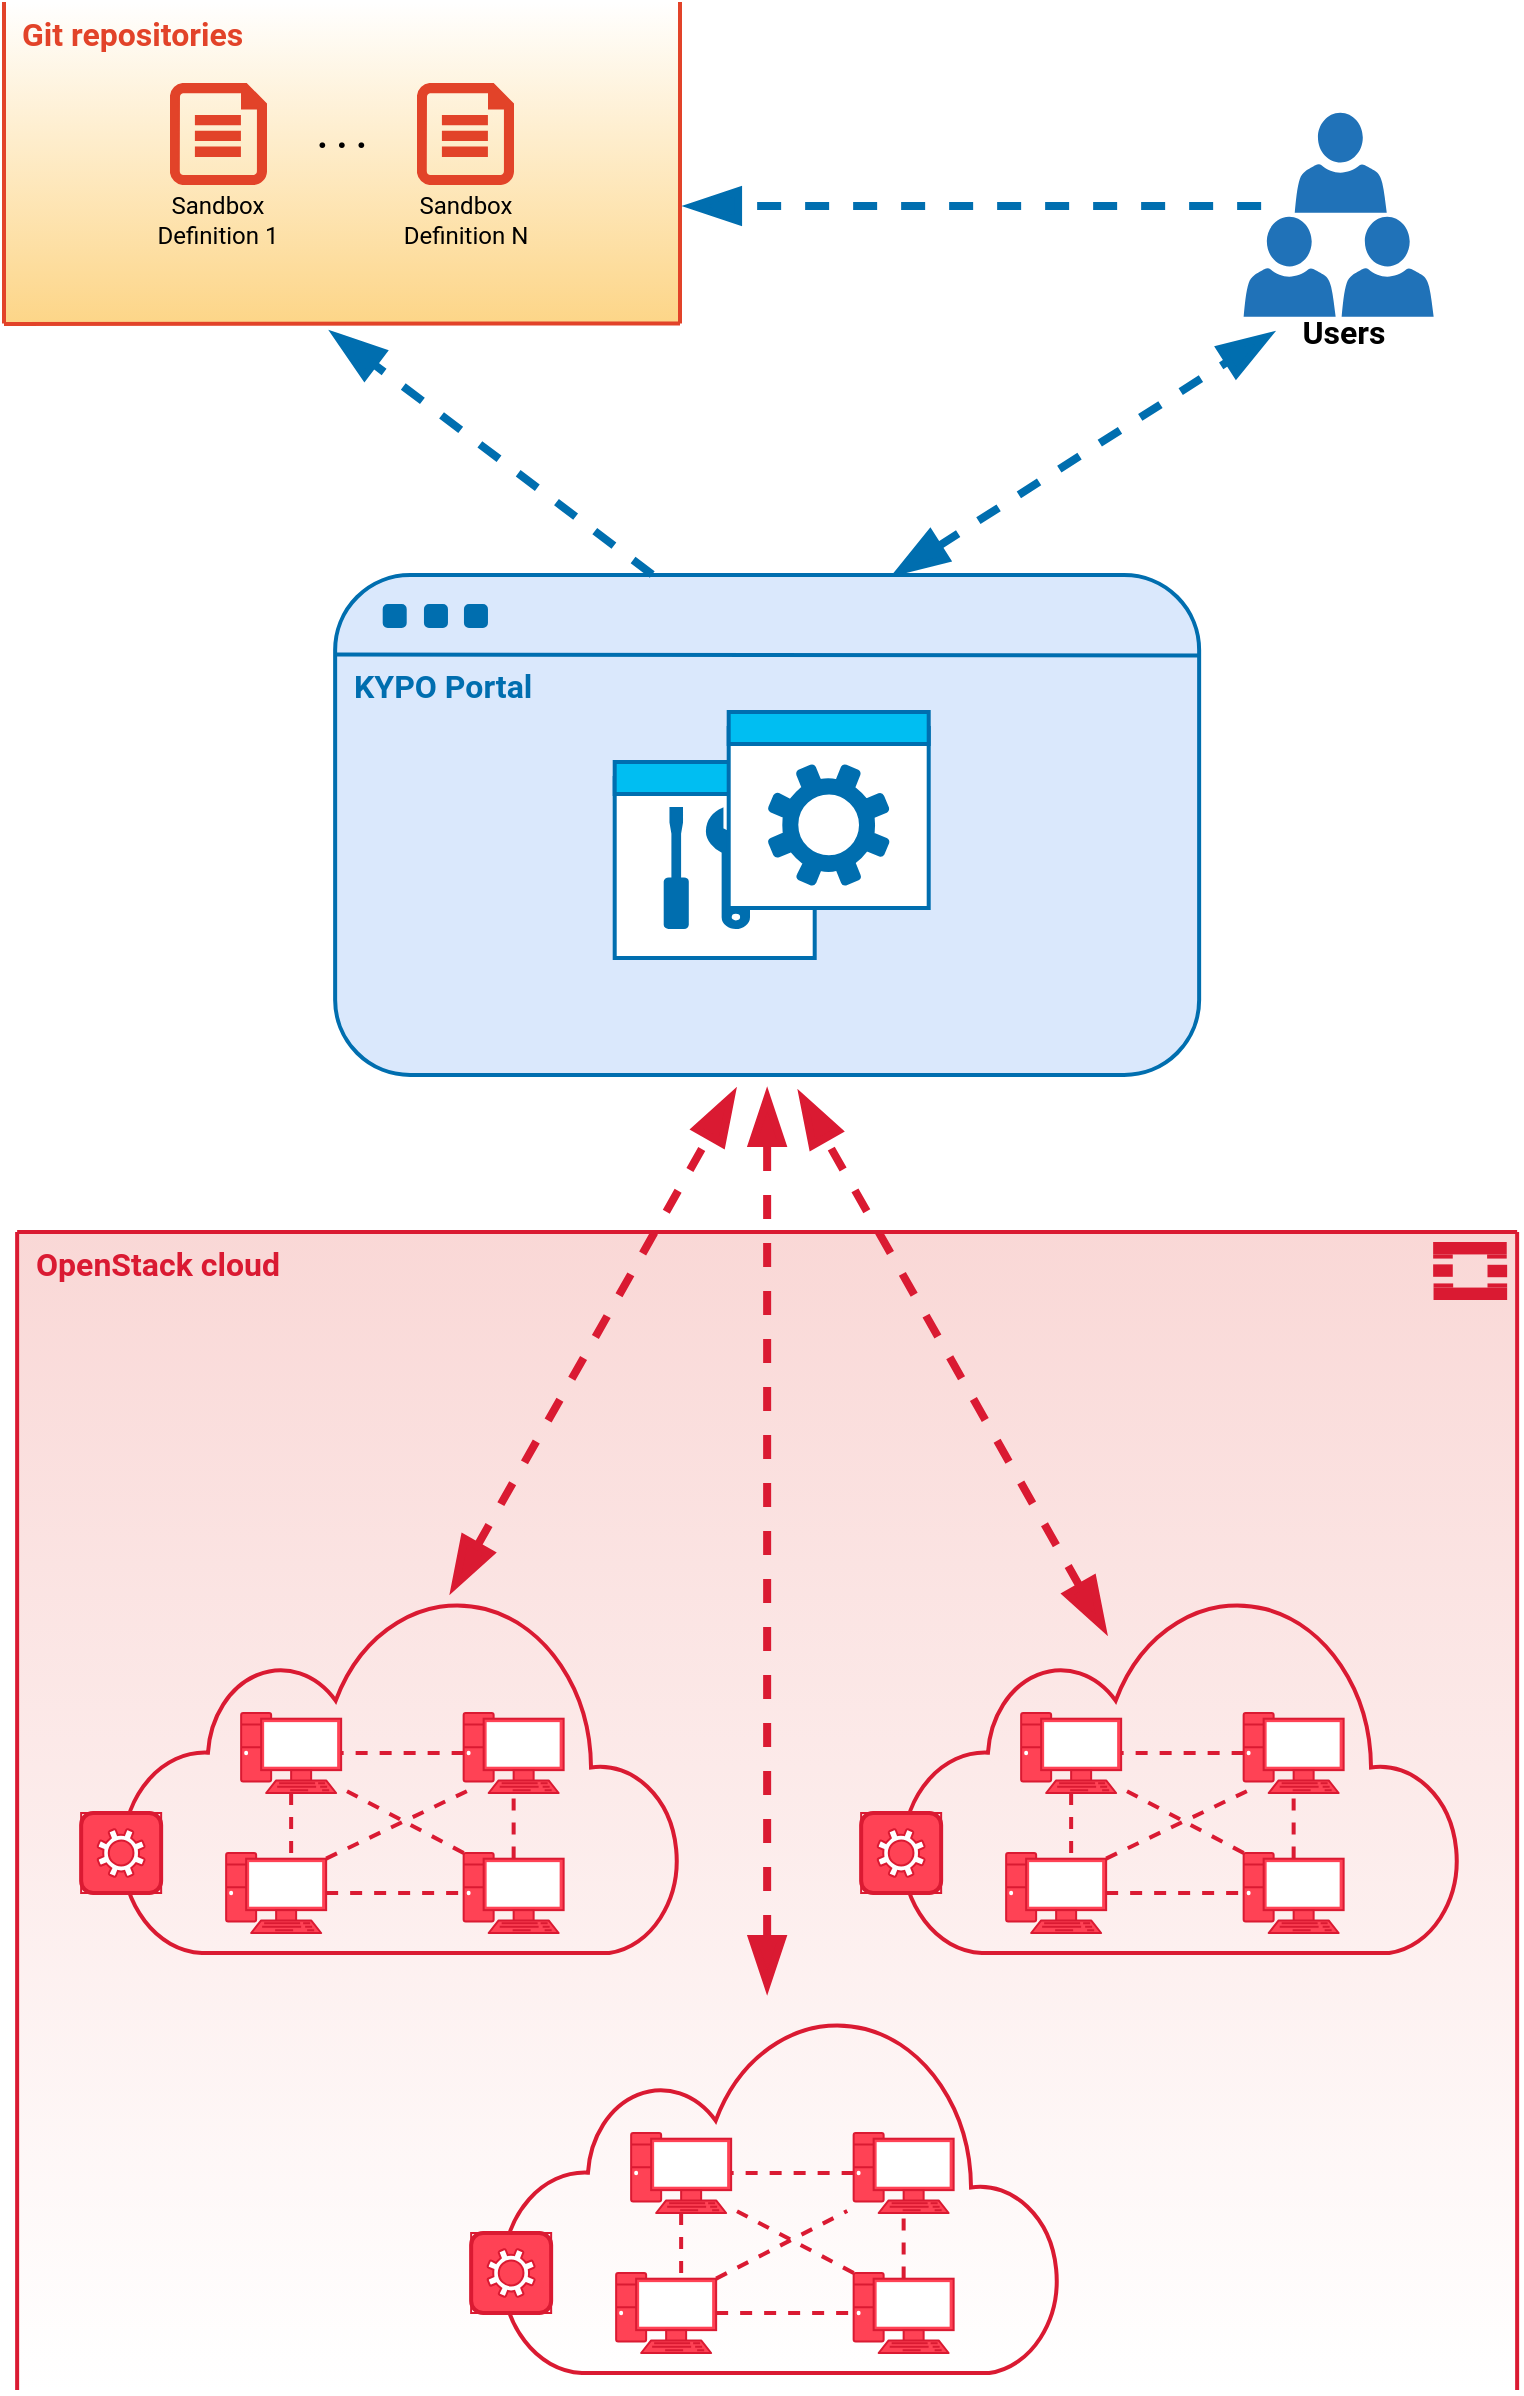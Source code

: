 <mxfile version="13.8.9-1" type="google"><diagram id="k7UWV9Wz75GrpaN5rDXu" name="Page-1"><mxGraphModel dx="2238" dy="1145" grid="1" gridSize="10" guides="1" tooltips="1" connect="1" arrows="1" fold="1" page="1" pageScale="1" pageWidth="760" pageHeight="1210" math="0" shadow="0"><root><mxCell id="0"/><mxCell id="1" parent="0"/><mxCell id="0Gu6IGr0hCR64KF01Lku-59" value="" style="group;fontFamily=Roboto;fontSource=https%3A%2F%2Ffonts.googleapis.com%2Fcss%3Ffamily%3DRoboto;verticalAlign=top;fontSize=14;" parent="1" vertex="1" connectable="0"><mxGeometry x="7.57" y="623" width="750" height="579" as="geometry"/></mxCell><mxCell id="0Gu6IGr0hCR64KF01Lku-2" value="&lt;font style=&quot;font-size: 16px&quot;&gt;OpenStack cloud&lt;/font&gt;" style="rounded=0;whiteSpace=wrap;html=1;strokeColor=none;opacity=80;gradientColor=#ffffff;align=left;verticalAlign=top;fontSize=14;fontFamily=Roboto;fontSource=https%3A%2F%2Ffonts.googleapis.com%2Fcss%3Ffamily%3DRoboto;fillColor=#F8CECC;spacingLeft=7;fontColor=#DA1A32;fontStyle=1" parent="0Gu6IGr0hCR64KF01Lku-59" vertex="1"><mxGeometry width="750" height="579" as="geometry"/></mxCell><mxCell id="0Gu6IGr0hCR64KF01Lku-1" value="" style="endArrow=none;html=1;entryX=0;entryY=0;entryDx=0;entryDy=0;strokeWidth=2;exitX=1;exitY=0;exitDx=0;exitDy=0;fontFamily=Roboto;fontSource=https%3A%2F%2Ffonts.googleapis.com%2Fcss%3Ffamily%3DRoboto;strokeColor=#DA1A32;" parent="0Gu6IGr0hCR64KF01Lku-59" source="0Gu6IGr0hCR64KF01Lku-2" edge="1"><mxGeometry width="50" height="50" relative="1" as="geometry"><mxPoint x="742.38" y="-75.877" as="sourcePoint"/><mxPoint as="targetPoint"/></mxGeometry></mxCell><mxCell id="atn1ZyEztMProbPKWzdE-8" value="" style="endArrow=none;html=1;entryX=0;entryY=0;entryDx=0;entryDy=0;strokeWidth=2;exitX=0;exitY=1;exitDx=0;exitDy=0;fontFamily=Roboto;fontSource=https%3A%2F%2Ffonts.googleapis.com%2Fcss%3Ffamily%3DRoboto;strokeColor=#DA1A32;" edge="1" parent="0Gu6IGr0hCR64KF01Lku-59" source="0Gu6IGr0hCR64KF01Lku-2" target="0Gu6IGr0hCR64KF01Lku-2"><mxGeometry width="50" height="50" relative="1" as="geometry"><mxPoint x="760" y="10" as="sourcePoint"/><mxPoint x="10" y="10" as="targetPoint"/></mxGeometry></mxCell><mxCell id="atn1ZyEztMProbPKWzdE-9" value="" style="endArrow=none;html=1;strokeWidth=2;fontFamily=Roboto;fontSource=https%3A%2F%2Ffonts.googleapis.com%2Fcss%3Ffamily%3DRoboto;strokeColor=#DA1A32;entryX=1;entryY=0;entryDx=0;entryDy=0;exitX=1;exitY=1;exitDx=0;exitDy=0;" edge="1" parent="0Gu6IGr0hCR64KF01Lku-59" source="0Gu6IGr0hCR64KF01Lku-2" target="0Gu6IGr0hCR64KF01Lku-2"><mxGeometry width="50" height="50" relative="1" as="geometry"><mxPoint x="737" y="652.8" as="sourcePoint"/><mxPoint x="754.619" y="-10" as="targetPoint"/></mxGeometry></mxCell><mxCell id="atn1ZyEztMProbPKWzdE-11" value="" style="group" vertex="1" connectable="0" parent="0Gu6IGr0hCR64KF01Lku-59"><mxGeometry x="708" y="5" width="37" height="29" as="geometry"/></mxCell><mxCell id="atn1ZyEztMProbPKWzdE-12" value="" style="rounded=0;whiteSpace=wrap;html=1;strokeWidth=3;gradientColor=none;fontFamily=Roboto;fontSource=https%3A%2F%2Ffonts.googleapis.com%2Fcss%3Ffamily%3DRoboto;fontColor=#DA1A32;fillColor=#DA1A32;strokeColor=none;" vertex="1" parent="atn1ZyEztMProbPKWzdE-11"><mxGeometry y="11.186" width="9.813" height="6.214" as="geometry"/></mxCell><mxCell id="atn1ZyEztMProbPKWzdE-13" value="" style="rounded=0;whiteSpace=wrap;html=1;strokeWidth=3;gradientColor=none;fontFamily=Roboto;fontSource=https%3A%2F%2Ffonts.googleapis.com%2Fcss%3Ffamily%3DRoboto;fontColor=#DA1A32;fillColor=#DA1A32;strokeColor=none;" vertex="1" parent="atn1ZyEztMProbPKWzdE-11"><mxGeometry x="27.187" y="11.393" width="9.813" height="6.214" as="geometry"/></mxCell><mxCell id="atn1ZyEztMProbPKWzdE-14" value="" style="rounded=0;whiteSpace=wrap;html=1;strokeWidth=3;gradientColor=none;fontFamily=Roboto;fontSource=https%3A%2F%2Ffonts.googleapis.com%2Fcss%3Ffamily%3DRoboto;fontColor=#DA1A32;fillColor=#DA1A32;strokeColor=none;" vertex="1" parent="atn1ZyEztMProbPKWzdE-11"><mxGeometry width="36.799" height="6.214" as="geometry"/></mxCell><mxCell id="atn1ZyEztMProbPKWzdE-15" value="" style="rounded=0;whiteSpace=wrap;html=1;strokeWidth=3;gradientColor=none;fontFamily=Roboto;fontSource=https%3A%2F%2Ffonts.googleapis.com%2Fcss%3Ffamily%3DRoboto;fontColor=#DA1A32;fillColor=#DA1A32;strokeColor=none;" vertex="1" parent="atn1ZyEztMProbPKWzdE-11"><mxGeometry y="6.214" width="9.813" height="2.071" as="geometry"/></mxCell><mxCell id="atn1ZyEztMProbPKWzdE-16" value="" style="rounded=0;whiteSpace=wrap;html=1;strokeWidth=3;gradientColor=none;fontFamily=Roboto;fontSource=https%3A%2F%2Ffonts.googleapis.com%2Fcss%3Ffamily%3DRoboto;fontColor=#DA1A32;fillColor=#DA1A32;strokeColor=none;" vertex="1" parent="atn1ZyEztMProbPKWzdE-11"><mxGeometry x="26.986" y="6.214" width="9.813" height="2.071" as="geometry"/></mxCell><mxCell id="atn1ZyEztMProbPKWzdE-17" value="" style="rounded=0;whiteSpace=wrap;html=1;strokeWidth=3;gradientColor=none;fontFamily=Roboto;fontSource=https%3A%2F%2Ffonts.googleapis.com%2Fcss%3Ffamily%3DRoboto;fontColor=#DA1A32;fillColor=#DA1A32;strokeColor=none;" vertex="1" parent="atn1ZyEztMProbPKWzdE-11"><mxGeometry x="0.201" y="22.786" width="36.799" height="6.214" as="geometry"/></mxCell><mxCell id="atn1ZyEztMProbPKWzdE-18" value="" style="rounded=0;whiteSpace=wrap;html=1;strokeWidth=3;gradientColor=none;fontFamily=Roboto;fontSource=https%3A%2F%2Ffonts.googleapis.com%2Fcss%3Ffamily%3DRoboto;fontColor=#DA1A32;fillColor=#DA1A32;strokeColor=none;" vertex="1" parent="atn1ZyEztMProbPKWzdE-11"><mxGeometry x="0.201" y="20.714" width="9.813" height="2.071" as="geometry"/></mxCell><mxCell id="atn1ZyEztMProbPKWzdE-19" value="" style="rounded=0;whiteSpace=wrap;html=1;strokeWidth=3;gradientColor=none;fontFamily=Roboto;fontSource=https%3A%2F%2Ffonts.googleapis.com%2Fcss%3Ffamily%3DRoboto;fontColor=#DA1A32;fillColor=#DA1A32;strokeColor=none;" vertex="1" parent="atn1ZyEztMProbPKWzdE-11"><mxGeometry x="27.187" y="20.714" width="9.813" height="2.071" as="geometry"/></mxCell><mxCell id="0Gu6IGr0hCR64KF01Lku-3" value="" style="html=1;verticalLabelPosition=bottom;align=center;labelBackgroundColor=#ffffff;verticalAlign=top;strokeWidth=2;shadow=0;dashed=0;shape=mxgraph.ios7.icons.cloud;fontColor=#ffffff;fillColor=none;strokeColor=#DA1A32;" parent="1" vertex="1"><mxGeometry x="59.57" y="803.5" width="280" height="180" as="geometry"/></mxCell><mxCell id="0Gu6IGr0hCR64KF01Lku-4" style="rounded=0;orthogonalLoop=1;jettySize=auto;html=1;exitX=0;exitY=0.5;exitDx=0;exitDy=0;exitPerimeter=0;entryX=1;entryY=0.5;entryDx=0;entryDy=0;entryPerimeter=0;dashed=1;endArrow=none;endFill=0;strokeWidth=2;fontColor=#000000;fillColor=#1ba1e2;strokeColor=#DA1A32;" parent="1" source="0Gu6IGr0hCR64KF01Lku-5" target="0Gu6IGr0hCR64KF01Lku-10" edge="1"><mxGeometry relative="1" as="geometry"/></mxCell><mxCell id="0Gu6IGr0hCR64KF01Lku-5" value="" style="fontColor=#ffffff;verticalAlign=top;verticalLabelPosition=bottom;labelPosition=center;align=center;html=1;outlineConnect=0;gradientDirection=north;strokeWidth=2;shape=mxgraph.networks.pc;strokeColor=#DA1A32;fillColor=#FF4255;" parent="1" vertex="1"><mxGeometry x="230.82" y="863.5" width="50" height="40" as="geometry"/></mxCell><mxCell id="0Gu6IGr0hCR64KF01Lku-6" style="rounded=0;orthogonalLoop=1;jettySize=auto;html=1;exitX=1;exitY=0.5;exitDx=0;exitDy=0;exitPerimeter=0;entryX=0;entryY=0.5;entryDx=0;entryDy=0;entryPerimeter=0;dashed=1;endArrow=none;endFill=0;strokeWidth=2;fontColor=#000000;fillColor=#1ba1e2;strokeColor=#DA1A32;" parent="1" source="0Gu6IGr0hCR64KF01Lku-8" target="0Gu6IGr0hCR64KF01Lku-13" edge="1"><mxGeometry relative="1" as="geometry"/></mxCell><mxCell id="0Gu6IGr0hCR64KF01Lku-7" style="edgeStyle=none;rounded=0;orthogonalLoop=1;jettySize=auto;html=1;exitX=1;exitY=0.07;exitDx=0;exitDy=0;exitPerimeter=0;dashed=1;endArrow=none;endFill=0;strokeWidth=2;fontColor=#000000;fillColor=#1ba1e2;entryX=0.618;entryY=0.55;entryDx=0;entryDy=0;entryPerimeter=0;strokeColor=#DA1A32;" parent="1" source="0Gu6IGr0hCR64KF01Lku-8" target="0Gu6IGr0hCR64KF01Lku-3" edge="1"><mxGeometry relative="1" as="geometry"><mxPoint x="236.57" y="901.5" as="targetPoint"/></mxGeometry></mxCell><mxCell id="0Gu6IGr0hCR64KF01Lku-8" value="" style="fontColor=#ffffff;verticalAlign=top;verticalLabelPosition=bottom;labelPosition=center;align=center;html=1;outlineConnect=0;gradientDirection=north;strokeWidth=2;shape=mxgraph.networks.pc;strokeColor=#DA1A32;fillColor=#FF4255;" parent="1" vertex="1"><mxGeometry x="112.07" y="933.5" width="50" height="40" as="geometry"/></mxCell><mxCell id="0Gu6IGr0hCR64KF01Lku-9" style="rounded=0;orthogonalLoop=1;jettySize=auto;html=1;exitX=0.5;exitY=1;exitDx=0;exitDy=0;exitPerimeter=0;entryX=0.65;entryY=0.076;entryDx=0;entryDy=0;entryPerimeter=0;dashed=1;endArrow=none;endFill=0;strokeWidth=2;fontColor=#000000;fillColor=#1ba1e2;strokeColor=#DA1A32;" parent="1" source="0Gu6IGr0hCR64KF01Lku-10" target="0Gu6IGr0hCR64KF01Lku-8" edge="1"><mxGeometry relative="1" as="geometry"/></mxCell><mxCell id="0Gu6IGr0hCR64KF01Lku-10" value="" style="fontColor=#ffffff;verticalAlign=top;verticalLabelPosition=bottom;labelPosition=center;align=center;html=1;outlineConnect=0;gradientDirection=north;strokeWidth=2;shape=mxgraph.networks.pc;strokeColor=#DA1A32;fillColor=#FF4255;" parent="1" vertex="1"><mxGeometry x="119.57" y="863.5" width="50" height="40" as="geometry"/></mxCell><mxCell id="0Gu6IGr0hCR64KF01Lku-11" style="rounded=0;orthogonalLoop=1;jettySize=auto;html=1;exitX=0.5;exitY=0.07;exitDx=0;exitDy=0;exitPerimeter=0;strokeWidth=2;fontColor=#000000;dashed=1;endArrow=none;endFill=0;fillColor=#1ba1e2;strokeColor=#DA1A32;" parent="1" source="0Gu6IGr0hCR64KF01Lku-13" target="0Gu6IGr0hCR64KF01Lku-5" edge="1"><mxGeometry relative="1" as="geometry"/></mxCell><mxCell id="0Gu6IGr0hCR64KF01Lku-12" style="edgeStyle=none;rounded=0;orthogonalLoop=1;jettySize=auto;html=1;exitX=0;exitY=0;exitDx=0;exitDy=0;exitPerimeter=0;dashed=1;endArrow=none;endFill=0;strokeWidth=2;fontColor=#000000;fillColor=#1ba1e2;endSize=13;entryX=0.98;entryY=0.925;entryDx=0;entryDy=0;entryPerimeter=0;strokeColor=#DA1A32;" parent="1" source="0Gu6IGr0hCR64KF01Lku-13" target="0Gu6IGr0hCR64KF01Lku-10" edge="1"><mxGeometry relative="1" as="geometry"><mxPoint x="169.57" y="899.5" as="targetPoint"/></mxGeometry></mxCell><mxCell id="0Gu6IGr0hCR64KF01Lku-13" value="" style="fontColor=#ffffff;verticalAlign=top;verticalLabelPosition=bottom;labelPosition=center;align=center;html=1;outlineConnect=0;gradientDirection=north;strokeWidth=2;shape=mxgraph.networks.pc;strokeColor=#DA1A32;fillColor=#FF4255;" parent="1" vertex="1"><mxGeometry x="230.82" y="933.5" width="50" height="40" as="geometry"/></mxCell><mxCell id="0Gu6IGr0hCR64KF01Lku-14" value="" style="group;strokeColor=#DA1A32;" parent="1" vertex="1" connectable="0"><mxGeometry x="39.57" y="913.5" width="40" height="40" as="geometry"/></mxCell><mxCell id="0Gu6IGr0hCR64KF01Lku-15" value="" style="rounded=1;whiteSpace=wrap;html=1;strokeWidth=2;fontFamily=Roboto;fontColor=#ffffff;strokeColor=#DA1A32;fillColor=#FF4255;" parent="0Gu6IGr0hCR64KF01Lku-14" vertex="1"><mxGeometry width="40" height="40" as="geometry"/></mxCell><mxCell id="0Gu6IGr0hCR64KF01Lku-16" value="" style="pointerEvents=1;shadow=0;dashed=0;html=1;labelPosition=center;verticalLabelPosition=bottom;verticalAlign=top;outlineConnect=0;align=center;shape=mxgraph.office.concepts.settings;fontFamily=Roboto;strokeColor=#DA1A32;" parent="0Gu6IGr0hCR64KF01Lku-14" vertex="1"><mxGeometry x="8.185" y="8" width="23.631" height="24" as="geometry"/></mxCell><mxCell id="0Gu6IGr0hCR64KF01Lku-17" value="" style="html=1;verticalLabelPosition=bottom;align=center;labelBackgroundColor=#ffffff;verticalAlign=top;strokeWidth=2;shadow=0;dashed=0;shape=mxgraph.ios7.icons.cloud;fontColor=#ffffff;fillColor=none;strokeColor=#DA1A32;" parent="1" vertex="1"><mxGeometry x="249.57" y="1013.5" width="280" height="180" as="geometry"/></mxCell><mxCell id="0Gu6IGr0hCR64KF01Lku-18" style="rounded=0;orthogonalLoop=1;jettySize=auto;html=1;exitX=0;exitY=0.5;exitDx=0;exitDy=0;exitPerimeter=0;entryX=1;entryY=0.5;entryDx=0;entryDy=0;entryPerimeter=0;dashed=1;endArrow=none;endFill=0;strokeWidth=2;fontColor=#000000;fillColor=#1ba1e2;strokeColor=#DA1A32;" parent="1" source="0Gu6IGr0hCR64KF01Lku-19" target="0Gu6IGr0hCR64KF01Lku-24" edge="1"><mxGeometry relative="1" as="geometry"/></mxCell><mxCell id="0Gu6IGr0hCR64KF01Lku-19" value="" style="fontColor=#ffffff;verticalAlign=top;verticalLabelPosition=bottom;labelPosition=center;align=center;html=1;outlineConnect=0;gradientDirection=north;strokeWidth=2;shape=mxgraph.networks.pc;strokeColor=#DA1A32;fillColor=#FF4255;" parent="1" vertex="1"><mxGeometry x="425.82" y="1073.5" width="50" height="40" as="geometry"/></mxCell><mxCell id="0Gu6IGr0hCR64KF01Lku-20" style="rounded=0;orthogonalLoop=1;jettySize=auto;html=1;exitX=1;exitY=0.5;exitDx=0;exitDy=0;exitPerimeter=0;entryX=0;entryY=0.5;entryDx=0;entryDy=0;entryPerimeter=0;dashed=1;endArrow=none;endFill=0;strokeWidth=2;fontColor=#000000;fillColor=#1ba1e2;strokeColor=#DA1A32;" parent="1" source="0Gu6IGr0hCR64KF01Lku-22" target="0Gu6IGr0hCR64KF01Lku-27" edge="1"><mxGeometry relative="1" as="geometry"/></mxCell><mxCell id="0Gu6IGr0hCR64KF01Lku-21" style="edgeStyle=none;rounded=0;orthogonalLoop=1;jettySize=auto;html=1;exitX=1;exitY=0.07;exitDx=0;exitDy=0;exitPerimeter=0;dashed=1;endArrow=none;endFill=0;strokeWidth=2;fontColor=#000000;fillColor=#1ba1e2;entryX=0.618;entryY=0.55;entryDx=0;entryDy=0;entryPerimeter=0;strokeColor=#DA1A32;" parent="1" source="0Gu6IGr0hCR64KF01Lku-22" target="0Gu6IGr0hCR64KF01Lku-17" edge="1"><mxGeometry relative="1" as="geometry"><mxPoint x="431.57" y="1111.5" as="targetPoint"/></mxGeometry></mxCell><mxCell id="0Gu6IGr0hCR64KF01Lku-22" value="" style="fontColor=#ffffff;verticalAlign=top;verticalLabelPosition=bottom;labelPosition=center;align=center;html=1;outlineConnect=0;gradientDirection=north;strokeWidth=2;shape=mxgraph.networks.pc;strokeColor=#DA1A32;fillColor=#FF4255;" parent="1" vertex="1"><mxGeometry x="307.07" y="1143.5" width="50" height="40" as="geometry"/></mxCell><mxCell id="0Gu6IGr0hCR64KF01Lku-23" style="rounded=0;orthogonalLoop=1;jettySize=auto;html=1;exitX=0.5;exitY=1;exitDx=0;exitDy=0;exitPerimeter=0;entryX=0.65;entryY=0.076;entryDx=0;entryDy=0;entryPerimeter=0;dashed=1;endArrow=none;endFill=0;strokeWidth=2;fontColor=#000000;fillColor=#1ba1e2;strokeColor=#DA1A32;" parent="1" source="0Gu6IGr0hCR64KF01Lku-24" target="0Gu6IGr0hCR64KF01Lku-22" edge="1"><mxGeometry relative="1" as="geometry"/></mxCell><mxCell id="0Gu6IGr0hCR64KF01Lku-24" value="" style="fontColor=#ffffff;verticalAlign=top;verticalLabelPosition=bottom;labelPosition=center;align=center;html=1;outlineConnect=0;gradientDirection=north;strokeWidth=2;shape=mxgraph.networks.pc;strokeColor=#DA1A32;fillColor=#FF4255;" parent="1" vertex="1"><mxGeometry x="314.57" y="1073.5" width="50" height="40" as="geometry"/></mxCell><mxCell id="0Gu6IGr0hCR64KF01Lku-25" style="rounded=0;orthogonalLoop=1;jettySize=auto;html=1;exitX=0.5;exitY=0.07;exitDx=0;exitDy=0;exitPerimeter=0;strokeWidth=2;fontColor=#000000;dashed=1;endArrow=none;endFill=0;fillColor=#1ba1e2;strokeColor=#DA1A32;" parent="1" source="0Gu6IGr0hCR64KF01Lku-27" target="0Gu6IGr0hCR64KF01Lku-19" edge="1"><mxGeometry relative="1" as="geometry"/></mxCell><mxCell id="0Gu6IGr0hCR64KF01Lku-26" style="edgeStyle=none;rounded=0;orthogonalLoop=1;jettySize=auto;html=1;exitX=0;exitY=0;exitDx=0;exitDy=0;exitPerimeter=0;dashed=1;endArrow=none;endFill=0;strokeWidth=2;fontColor=#000000;fillColor=#1ba1e2;endSize=13;entryX=0.98;entryY=0.925;entryDx=0;entryDy=0;entryPerimeter=0;strokeColor=#DA1A32;" parent="1" source="0Gu6IGr0hCR64KF01Lku-27" target="0Gu6IGr0hCR64KF01Lku-24" edge="1"><mxGeometry relative="1" as="geometry"><mxPoint x="364.57" y="1109.5" as="targetPoint"/></mxGeometry></mxCell><mxCell id="0Gu6IGr0hCR64KF01Lku-27" value="" style="fontColor=#ffffff;verticalAlign=top;verticalLabelPosition=bottom;labelPosition=center;align=center;html=1;outlineConnect=0;gradientDirection=north;strokeWidth=2;shape=mxgraph.networks.pc;strokeColor=#DA1A32;fillColor=#FF4255;" parent="1" vertex="1"><mxGeometry x="425.82" y="1143.5" width="50" height="40" as="geometry"/></mxCell><mxCell id="0Gu6IGr0hCR64KF01Lku-28" value="" style="group;strokeColor=#DA1A32;" parent="1" vertex="1" connectable="0"><mxGeometry x="234.57" y="1123.5" width="40" height="40" as="geometry"/></mxCell><mxCell id="0Gu6IGr0hCR64KF01Lku-29" value="" style="rounded=1;whiteSpace=wrap;html=1;strokeWidth=2;fontFamily=Roboto;fontColor=#ffffff;strokeColor=#DA1A32;fillColor=#FF4255;" parent="0Gu6IGr0hCR64KF01Lku-28" vertex="1"><mxGeometry width="40" height="40" as="geometry"/></mxCell><mxCell id="0Gu6IGr0hCR64KF01Lku-30" value="" style="pointerEvents=1;shadow=0;dashed=0;html=1;labelPosition=center;verticalLabelPosition=bottom;verticalAlign=top;outlineConnect=0;align=center;shape=mxgraph.office.concepts.settings;fontFamily=Roboto;strokeColor=#DA1A32;" parent="0Gu6IGr0hCR64KF01Lku-28" vertex="1"><mxGeometry x="8.185" y="8" width="23.631" height="24" as="geometry"/></mxCell><mxCell id="0Gu6IGr0hCR64KF01Lku-45" value="" style="html=1;verticalLabelPosition=bottom;align=center;labelBackgroundColor=#ffffff;verticalAlign=top;strokeWidth=2;shadow=0;dashed=0;shape=mxgraph.ios7.icons.cloud;fontColor=#ffffff;fillColor=none;strokeColor=#DA1A32;" parent="1" vertex="1"><mxGeometry x="449.57" y="803.5" width="280" height="180" as="geometry"/></mxCell><mxCell id="0Gu6IGr0hCR64KF01Lku-46" style="rounded=0;orthogonalLoop=1;jettySize=auto;html=1;exitX=0;exitY=0.5;exitDx=0;exitDy=0;exitPerimeter=0;entryX=1;entryY=0.5;entryDx=0;entryDy=0;entryPerimeter=0;dashed=1;endArrow=none;endFill=0;strokeWidth=2;fontColor=#000000;fillColor=#1ba1e2;strokeColor=#DA1A32;" parent="1" source="0Gu6IGr0hCR64KF01Lku-47" target="0Gu6IGr0hCR64KF01Lku-52" edge="1"><mxGeometry relative="1" as="geometry"/></mxCell><mxCell id="0Gu6IGr0hCR64KF01Lku-47" value="" style="fontColor=#ffffff;verticalAlign=top;verticalLabelPosition=bottom;labelPosition=center;align=center;html=1;outlineConnect=0;gradientDirection=north;strokeWidth=2;shape=mxgraph.networks.pc;strokeColor=#DA1A32;fillColor=#FF4255;" parent="1" vertex="1"><mxGeometry x="620.82" y="863.5" width="50" height="40" as="geometry"/></mxCell><mxCell id="0Gu6IGr0hCR64KF01Lku-48" style="rounded=0;orthogonalLoop=1;jettySize=auto;html=1;exitX=1;exitY=0.5;exitDx=0;exitDy=0;exitPerimeter=0;entryX=0;entryY=0.5;entryDx=0;entryDy=0;entryPerimeter=0;dashed=1;endArrow=none;endFill=0;strokeWidth=2;fontColor=#000000;fillColor=#1ba1e2;strokeColor=#DA1A32;" parent="1" source="0Gu6IGr0hCR64KF01Lku-50" target="0Gu6IGr0hCR64KF01Lku-55" edge="1"><mxGeometry relative="1" as="geometry"/></mxCell><mxCell id="0Gu6IGr0hCR64KF01Lku-49" style="edgeStyle=none;rounded=0;orthogonalLoop=1;jettySize=auto;html=1;exitX=1;exitY=0.07;exitDx=0;exitDy=0;exitPerimeter=0;dashed=1;endArrow=none;endFill=0;strokeWidth=2;fontColor=#000000;fillColor=#1ba1e2;entryX=0.618;entryY=0.55;entryDx=0;entryDy=0;entryPerimeter=0;strokeColor=#DA1A32;" parent="1" source="0Gu6IGr0hCR64KF01Lku-50" target="0Gu6IGr0hCR64KF01Lku-45" edge="1"><mxGeometry relative="1" as="geometry"><mxPoint x="626.57" y="901.5" as="targetPoint"/></mxGeometry></mxCell><mxCell id="0Gu6IGr0hCR64KF01Lku-50" value="" style="fontColor=#ffffff;verticalAlign=top;verticalLabelPosition=bottom;labelPosition=center;align=center;html=1;outlineConnect=0;gradientDirection=north;strokeWidth=2;shape=mxgraph.networks.pc;fillColor=#FF4255;strokeColor=#DA1A32;" parent="1" vertex="1"><mxGeometry x="502.07" y="933.5" width="50" height="40" as="geometry"/></mxCell><mxCell id="0Gu6IGr0hCR64KF01Lku-51" style="rounded=0;orthogonalLoop=1;jettySize=auto;html=1;exitX=0.5;exitY=1;exitDx=0;exitDy=0;exitPerimeter=0;entryX=0.65;entryY=0.076;entryDx=0;entryDy=0;entryPerimeter=0;dashed=1;endArrow=none;endFill=0;strokeWidth=2;fontColor=#000000;fillColor=#1ba1e2;strokeColor=#DA1A32;" parent="1" source="0Gu6IGr0hCR64KF01Lku-52" target="0Gu6IGr0hCR64KF01Lku-50" edge="1"><mxGeometry relative="1" as="geometry"/></mxCell><mxCell id="0Gu6IGr0hCR64KF01Lku-52" value="" style="fontColor=#ffffff;verticalAlign=top;verticalLabelPosition=bottom;labelPosition=center;align=center;html=1;outlineConnect=0;gradientDirection=north;strokeWidth=2;shape=mxgraph.networks.pc;fillColor=#FF4255;strokeColor=#DA1A32;" parent="1" vertex="1"><mxGeometry x="509.57" y="863.5" width="50" height="40" as="geometry"/></mxCell><mxCell id="0Gu6IGr0hCR64KF01Lku-53" style="rounded=0;orthogonalLoop=1;jettySize=auto;html=1;exitX=0.5;exitY=0.07;exitDx=0;exitDy=0;exitPerimeter=0;strokeWidth=2;fontColor=#000000;dashed=1;endArrow=none;endFill=0;fillColor=#1ba1e2;strokeColor=#DA1A32;" parent="1" source="0Gu6IGr0hCR64KF01Lku-55" target="0Gu6IGr0hCR64KF01Lku-47" edge="1"><mxGeometry relative="1" as="geometry"/></mxCell><mxCell id="0Gu6IGr0hCR64KF01Lku-54" style="edgeStyle=none;rounded=0;orthogonalLoop=1;jettySize=auto;html=1;exitX=0;exitY=0;exitDx=0;exitDy=0;exitPerimeter=0;dashed=1;endArrow=none;endFill=0;strokeWidth=2;fontColor=#000000;fillColor=#1ba1e2;endSize=13;entryX=0.98;entryY=0.925;entryDx=0;entryDy=0;entryPerimeter=0;strokeColor=#DA1A32;" parent="1" source="0Gu6IGr0hCR64KF01Lku-55" target="0Gu6IGr0hCR64KF01Lku-52" edge="1"><mxGeometry relative="1" as="geometry"><mxPoint x="559.57" y="899.5" as="targetPoint"/></mxGeometry></mxCell><mxCell id="0Gu6IGr0hCR64KF01Lku-55" value="" style="fontColor=#ffffff;verticalAlign=top;verticalLabelPosition=bottom;labelPosition=center;align=center;html=1;outlineConnect=0;gradientDirection=north;strokeWidth=2;shape=mxgraph.networks.pc;strokeColor=#DA1A32;fillColor=#FF4255;" parent="1" vertex="1"><mxGeometry x="620.82" y="933.5" width="50" height="40" as="geometry"/></mxCell><mxCell id="0Gu6IGr0hCR64KF01Lku-56" value="" style="group;strokeColor=#DA1A32;" parent="1" vertex="1" connectable="0"><mxGeometry x="429.57" y="913.5" width="40" height="40" as="geometry"/></mxCell><mxCell id="0Gu6IGr0hCR64KF01Lku-57" value="" style="rounded=1;whiteSpace=wrap;html=1;strokeWidth=2;fontFamily=Roboto;fontColor=#ffffff;fillColor=#FF4255;strokeColor=#DA1A32;" parent="0Gu6IGr0hCR64KF01Lku-56" vertex="1"><mxGeometry width="40" height="40" as="geometry"/></mxCell><mxCell id="0Gu6IGr0hCR64KF01Lku-58" value="" style="pointerEvents=1;shadow=0;dashed=0;html=1;labelPosition=center;verticalLabelPosition=bottom;verticalAlign=top;outlineConnect=0;align=center;shape=mxgraph.office.concepts.settings;fontFamily=Roboto;strokeColor=#DA1A32;" parent="0Gu6IGr0hCR64KF01Lku-56" vertex="1"><mxGeometry x="8.185" y="8" width="23.631" height="24" as="geometry"/></mxCell><mxCell id="0Gu6IGr0hCR64KF01Lku-63" value="&lt;font style=&quot;font-size: 16px&quot;&gt;KYPO Portal&lt;/font&gt;" style="rounded=1;whiteSpace=wrap;html=1;strokeWidth=2;verticalAlign=top;spacingBottom=17;fontFamily=Roboto;fontSource=https%3A%2F%2Ffonts.googleapis.com%2Fcss%3Ffamily%3DRoboto;strokeColor=#006EAF;fillColor=#DAE8FC;fontColor=#006EAF;fontStyle=1;align=left;spacingTop=39;spacingLeft=7;" parent="1" vertex="1"><mxGeometry x="166.57" y="294.5" width="432" height="250" as="geometry"/></mxCell><mxCell id="0Gu6IGr0hCR64KF01Lku-64" value="" style="endArrow=none;html=1;strokeWidth=2;exitX=0;exitY=0.159;exitDx=0;exitDy=0;exitPerimeter=0;entryX=1.001;entryY=0.161;entryDx=0;entryDy=0;entryPerimeter=0;fontFamily=Roboto;fontSource=https%3A%2F%2Ffonts.googleapis.com%2Fcss%3Ffamily%3DRoboto;strokeColor=#006EAF;" parent="1" source="0Gu6IGr0hCR64KF01Lku-63" target="0Gu6IGr0hCR64KF01Lku-63" edge="1"><mxGeometry width="50" height="50" relative="1" as="geometry"><mxPoint x="305.98" y="413" as="sourcePoint"/><mxPoint x="525.98" y="331" as="targetPoint"/></mxGeometry></mxCell><mxCell id="0Gu6IGr0hCR64KF01Lku-65" value="" style="rounded=0;whiteSpace=wrap;html=1;strokeWidth=2;fontFamily=Roboto;fontSource=https%3A%2F%2Ffonts.googleapis.com%2Fcss%3Ffamily%3DRoboto;strokeColor=#006EAF;" parent="1" vertex="1"><mxGeometry x="306.35" y="396" width="100" height="90" as="geometry"/></mxCell><mxCell id="0Gu6IGr0hCR64KF01Lku-66" value="" style="pointerEvents=1;shadow=0;dashed=0;html=1;labelPosition=center;verticalLabelPosition=bottom;verticalAlign=top;outlineConnect=0;align=center;shape=mxgraph.office.concepts.maintenance;fontColor=#ffffff;fontFamily=Roboto;fontSource=https%3A%2F%2Ffonts.googleapis.com%2Fcss%3Ffamily%3DRoboto;strokeColor=#006EAF;fillColor=#006EAF;" parent="1" vertex="1"><mxGeometry x="331.35" y="411" width="50" height="60" as="geometry"/></mxCell><mxCell id="0Gu6IGr0hCR64KF01Lku-71" value="" style="rounded=1;whiteSpace=wrap;html=1;strokeWidth=2;fontColor=#000000;fontFamily=Roboto;fontSource=https%3A%2F%2Ffonts.googleapis.com%2Fcss%3Ffamily%3DRoboto;strokeColor=#006EAF;fillColor=#006EAF;" parent="1" vertex="1"><mxGeometry x="191.35" y="310" width="10" height="10" as="geometry"/></mxCell><mxCell id="0Gu6IGr0hCR64KF01Lku-72" value="" style="rounded=1;whiteSpace=wrap;html=1;strokeWidth=2;fontColor=#000000;fontFamily=Roboto;fontSource=https%3A%2F%2Ffonts.googleapis.com%2Fcss%3Ffamily%3DRoboto;strokeColor=#006EAF;fillColor=#006EAF;" parent="1" vertex="1"><mxGeometry x="211.98" y="310" width="10" height="10" as="geometry"/></mxCell><mxCell id="0Gu6IGr0hCR64KF01Lku-73" value="" style="rounded=1;whiteSpace=wrap;html=1;strokeWidth=2;fontColor=#000000;fontFamily=Roboto;fontSource=https%3A%2F%2Ffonts.googleapis.com%2Fcss%3Ffamily%3DRoboto;strokeColor=#006EAF;fillColor=#006EAF;" parent="1" vertex="1"><mxGeometry x="231.98" y="310" width="10" height="10" as="geometry"/></mxCell><mxCell id="0Gu6IGr0hCR64KF01Lku-74" style="edgeStyle=none;rounded=0;orthogonalLoop=1;jettySize=auto;html=1;dashed=1;endArrow=blockThin;endFill=1;endSize=18;strokeWidth=4;fontColor=#000000;startArrow=blockThin;startFill=1;startSize=18;strokeColor=#DA1A32;" parent="1" edge="1"><mxGeometry relative="1" as="geometry"><mxPoint x="382.57" y="1003" as="sourcePoint"/><mxPoint x="382.57" y="552" as="targetPoint"/></mxGeometry></mxCell><mxCell id="0Gu6IGr0hCR64KF01Lku-76" style="edgeStyle=none;rounded=0;orthogonalLoop=1;jettySize=auto;html=1;dashed=1;endArrow=blockThin;endFill=1;endSize=18;strokeWidth=4;fontColor=#000000;startArrow=blockThin;startFill=1;startSize=18;fontFamily=Roboto;fontSource=https%3A%2F%2Ffonts.googleapis.com%2Fcss%3Ffamily%3DRoboto;strokeColor=#DA1A32;" parent="1" edge="1"><mxGeometry relative="1" as="geometry"><mxPoint x="552.074" y="823.5" as="sourcePoint"/><mxPoint x="398.57" y="553" as="targetPoint"/></mxGeometry></mxCell><mxCell id="0Gu6IGr0hCR64KF01Lku-79" style="edgeStyle=none;rounded=0;orthogonalLoop=1;jettySize=auto;html=1;dashed=1;endArrow=blockThin;endFill=1;endSize=18;strokeWidth=4;fontColor=#000000;startArrow=blockThin;startFill=1;startSize=18;fontFamily=Roboto;fontSource=https%3A%2F%2Ffonts.googleapis.com%2Fcss%3Ffamily%3DRoboto;strokeColor=#DA1A32;" parent="1" edge="1"><mxGeometry relative="1" as="geometry"><mxPoint x="224.57" y="803" as="sourcePoint"/><mxPoint x="366.57" y="552" as="targetPoint"/></mxGeometry></mxCell><mxCell id="0Gu6IGr0hCR64KF01Lku-86" value="Users" style="text;html=1;strokeColor=none;align=center;verticalAlign=middle;whiteSpace=wrap;rounded=0;fontColor=#000000;fontFamily=Roboto;fontSource=https%3A%2F%2Ffonts.googleapis.com%2Fcss%3Ffamily%3DRoboto;fontStyle=1;fontSize=16;" parent="1" vertex="1"><mxGeometry x="635.5" y="163.35" width="70" height="20" as="geometry"/></mxCell><mxCell id="0Gu6IGr0hCR64KF01Lku-89" style="edgeStyle=none;rounded=0;orthogonalLoop=1;jettySize=auto;html=1;dashed=1;endArrow=blockThin;endFill=1;endSize=18;strokeWidth=4;fontColor=#000000;startArrow=blockThin;startFill=1;startSize=18;strokeColor=#006EAF;fontFamily=Roboto;fontSource=https%3A%2F%2Ffonts.googleapis.com%2Fcss%3Ffamily%3DRoboto;exitX=0.646;exitY=0;exitDx=0;exitDy=0;exitPerimeter=0;entryX=0;entryY=0.5;entryDx=0;entryDy=0;" parent="1" edge="1" target="0Gu6IGr0hCR64KF01Lku-86" source="0Gu6IGr0hCR64KF01Lku-63"><mxGeometry relative="1" as="geometry"><mxPoint x="403.57" y="403" as="sourcePoint"/><mxPoint x="594.57" y="153" as="targetPoint"/></mxGeometry></mxCell><mxCell id="luPqqlsuKsBpizBxmTz0-1" value="" style="pointerEvents=1;shadow=0;dashed=0;html=1;strokeColor=none;labelPosition=center;verticalLabelPosition=bottom;verticalAlign=top;outlineConnect=0;align=center;shape=mxgraph.office.users.user;fillColor=#2072B8;fontFamily=Roboto;fontSource=https%3A%2F%2Ffonts.googleapis.com%2Fcss%3Ffamily%3DRoboto;" parent="1" vertex="1"><mxGeometry x="646.37" y="63.35" width="46" height="50" as="geometry"/></mxCell><mxCell id="luPqqlsuKsBpizBxmTz0-2" value="" style="pointerEvents=1;shadow=0;dashed=0;html=1;strokeColor=none;labelPosition=center;verticalLabelPosition=bottom;verticalAlign=top;outlineConnect=0;align=center;shape=mxgraph.office.users.user;fillColor=#2072B8;fontFamily=Roboto;fontSource=https%3A%2F%2Ffonts.googleapis.com%2Fcss%3Ffamily%3DRoboto;" parent="1" vertex="1"><mxGeometry x="620.82" y="115.35" width="46" height="50" as="geometry"/></mxCell><mxCell id="luPqqlsuKsBpizBxmTz0-3" value="" style="pointerEvents=1;shadow=0;dashed=0;html=1;strokeColor=none;labelPosition=center;verticalLabelPosition=bottom;verticalAlign=top;outlineConnect=0;align=center;shape=mxgraph.office.users.user;fillColor=#2072B8;fontFamily=Roboto;fontSource=https%3A%2F%2Ffonts.googleapis.com%2Fcss%3Ffamily%3DRoboto;" parent="1" vertex="1"><mxGeometry x="669.82" y="115.35" width="46" height="50" as="geometry"/></mxCell><mxCell id="atn1ZyEztMProbPKWzdE-1" value="&lt;div style=&quot;font-size: 16px&quot;&gt;&lt;font style=&quot;font-size: 16px&quot;&gt;Git repositories&lt;br&gt;&lt;/font&gt;&lt;/div&gt;" style="rounded=0;whiteSpace=wrap;html=1;fontSize=14;opacity=80;align=left;verticalAlign=top;gradientDirection=north;fontFamily=Roboto;fontSource=https%3A%2F%2Ffonts.googleapis.com%2Fcss%3Ffamily%3DRoboto;dashed=1;strokeWidth=2;strokeColor=none;fontColor=#E24329;fillColor=#FCCB6A;fontStyle=1;gradientColor=#ffffff;spacingLeft=7;" vertex="1" parent="1"><mxGeometry x="1" y="8" width="338" height="160.71" as="geometry"/></mxCell><mxCell id="atn1ZyEztMProbPKWzdE-2" value="" style="endArrow=none;html=1;strokeWidth=2;fontFamily=Roboto;fontSource=https%3A%2F%2Ffonts.googleapis.com%2Fcss%3Ffamily%3DRoboto;fontSize=12;fontColor=#000000;entryX=1;entryY=0;entryDx=0;entryDy=0;strokeColor=#E24329;exitX=1;exitY=1;exitDx=0;exitDy=0;" edge="1" parent="1" target="atn1ZyEztMProbPKWzdE-1" source="atn1ZyEztMProbPKWzdE-1"><mxGeometry x="75.5" y="8" width="50" height="50" as="geometry"><mxPoint x="349" y="168" as="sourcePoint"/><mxPoint x="232" y="14.85" as="targetPoint"/></mxGeometry></mxCell><mxCell id="atn1ZyEztMProbPKWzdE-3" value="Sandbox Definition 1" style="text;html=1;strokeColor=none;align=center;verticalAlign=middle;whiteSpace=wrap;rounded=0;fontColor=#000000;fontFamily=Roboto;fontSource=https%3A%2F%2Ffonts.googleapis.com%2Fcss%3Ffamily%3DRoboto;" vertex="1" parent="1"><mxGeometry x="73.25" y="99" width="70" height="35" as="geometry"/></mxCell><mxCell id="atn1ZyEztMProbPKWzdE-4" value="" style="verticalLabelPosition=bottom;html=1;verticalAlign=top;align=center;shape=mxgraph.azure.cloud_services_configuration_file;pointerEvents=1;fontColor=#E24329;fillColor=#E24329;strokeColor=#E24329;" vertex="1" parent="1"><mxGeometry x="84.5" y="49" width="47.5" height="50" as="geometry"/></mxCell><mxCell id="atn1ZyEztMProbPKWzdE-5" value="" style="endArrow=none;html=1;strokeWidth=2;fontFamily=Roboto;fontSource=https%3A%2F%2Ffonts.googleapis.com%2Fcss%3Ffamily%3DRoboto;fontSize=12;fontColor=#000000;strokeColor=#E24329;entryX=1;entryY=1;entryDx=0;entryDy=0;" edge="1" parent="1" target="atn1ZyEztMProbPKWzdE-1"><mxGeometry x="47.13" y="28" width="50" height="50" as="geometry"><mxPoint x="1" y="169" as="sourcePoint"/><mxPoint x="241" y="169" as="targetPoint"/><Array as="points"/></mxGeometry></mxCell><mxCell id="atn1ZyEztMProbPKWzdE-6" value="" style="shape=image;html=1;verticalAlign=top;verticalLabelPosition=bottom;labelBackgroundColor=#ffffff;imageAspect=0;aspect=fixed;image=https://cdn4.iconfinder.com/data/icons/logos-and-brands/512/144_Gitlab_logo_logos-128.png;rounded=1;strokeColor=#2072B8;strokeWidth=3;fillColor=#2072B8;gradientColor=none;fontFamily=Roboto;fontSource=https%3A%2F%2Ffonts.googleapis.com%2Fcss%3Ffamily%3DRoboto;fontColor=#2072B8;" vertex="1" parent="1"><mxGeometry x="307" y="8" width="30" height="30" as="geometry"/></mxCell><mxCell id="atn1ZyEztMProbPKWzdE-7" value="" style="endArrow=none;html=1;strokeWidth=2;fontFamily=Roboto;fontSource=https%3A%2F%2Ffonts.googleapis.com%2Fcss%3Ffamily%3DRoboto;fontSize=12;fontColor=#000000;entryX=0;entryY=1;entryDx=0;entryDy=0;strokeColor=#E24329;exitX=0;exitY=0;exitDx=0;exitDy=0;" edge="1" parent="1" source="atn1ZyEztMProbPKWzdE-1" target="atn1ZyEztMProbPKWzdE-1"><mxGeometry x="85.5" y="18" width="50" height="50" as="geometry"><mxPoint x="251.5" y="180" as="sourcePoint"/><mxPoint x="251.0" y="18.0" as="targetPoint"/></mxGeometry></mxCell><mxCell id="4yYb8jp1kInz7i5Q20aF-6" style="rounded=0;orthogonalLoop=1;jettySize=auto;html=1;dashed=1;endArrow=blockThin;endFill=1;endSize=18;strokeWidth=4;fontColor=#000000;startArrow=none;startFill=0;startSize=18;fillColor=#f8cecc;strokeColor=#006EAF;" parent="1" edge="1"><mxGeometry relative="1" as="geometry"><mxPoint x="629.57" y="110" as="sourcePoint"/><mxPoint x="341.57" y="110" as="targetPoint"/></mxGeometry></mxCell><mxCell id="1FTOAJv4ZtWfb2CTl3iV-6" style="edgeStyle=none;rounded=0;orthogonalLoop=1;jettySize=auto;html=1;dashed=1;endArrow=blockThin;endFill=1;endSize=18;strokeWidth=4;fontColor=#000000;startArrow=none;startFill=0;startSize=18;fontFamily=Roboto;fontSource=https%3A%2F%2Ffonts.googleapis.com%2Fcss%3Ffamily%3DRoboto;fillColor=#f8cecc;strokeColor=#006EAF;exitX=0.367;exitY=-0.001;exitDx=0;exitDy=0;exitPerimeter=0;" parent="1" edge="1" source="0Gu6IGr0hCR64KF01Lku-63"><mxGeometry relative="1" as="geometry"><mxPoint x="363.57" y="403" as="sourcePoint"/><mxPoint x="164.57" y="173" as="targetPoint"/></mxGeometry></mxCell><mxCell id="0Gu6IGr0hCR64KF01Lku-70" value="" style="rounded=0;whiteSpace=wrap;html=1;strokeWidth=2;fontColor=#000000;fillColor=#00BEF2;fontFamily=Roboto;fontSource=https%3A%2F%2Ffonts.googleapis.com%2Fcss%3Ffamily%3DRoboto;strokeColor=#006EAF;" parent="1" vertex="1"><mxGeometry x="306.35" y="388" width="100" height="16" as="geometry"/></mxCell><mxCell id="0Gu6IGr0hCR64KF01Lku-67" value="" style="rounded=0;whiteSpace=wrap;html=1;strokeWidth=2;fontFamily=Roboto;fontSource=https%3A%2F%2Ffonts.googleapis.com%2Fcss%3Ffamily%3DRoboto;strokeColor=#006EAF;" parent="1" vertex="1"><mxGeometry x="363.35" y="371" width="100" height="90" as="geometry"/></mxCell><mxCell id="0Gu6IGr0hCR64KF01Lku-68" value="" style="pointerEvents=1;shadow=0;dashed=0;html=1;labelPosition=center;verticalLabelPosition=bottom;verticalAlign=top;outlineConnect=0;align=center;shape=mxgraph.office.concepts.settings;fontColor=#000000;fontFamily=Roboto;fontSource=https%3A%2F%2Ffonts.googleapis.com%2Fcss%3Ffamily%3DRoboto;strokeColor=#006EAF;fillColor=#006EAF;" parent="1" vertex="1"><mxGeometry x="383.35" y="389.5" width="60" height="60" as="geometry"/></mxCell><mxCell id="0Gu6IGr0hCR64KF01Lku-69" value="" style="rounded=0;whiteSpace=wrap;html=1;strokeWidth=2;fontColor=#000000;fillColor=#00BEF2;fontFamily=Roboto;fontSource=https%3A%2F%2Ffonts.googleapis.com%2Fcss%3Ffamily%3DRoboto;strokeColor=#006EAF;" parent="1" vertex="1"><mxGeometry x="363.35" y="363" width="100" height="16" as="geometry"/></mxCell><mxCell id="atn1ZyEztMProbPKWzdE-21" value="" style="verticalLabelPosition=bottom;html=1;verticalAlign=top;align=center;shape=mxgraph.azure.cloud_services_configuration_file;pointerEvents=1;fontColor=#E24329;fillColor=#E24329;strokeColor=#E24329;" vertex="1" parent="1"><mxGeometry x="208" y="49" width="47.5" height="50" as="geometry"/></mxCell><mxCell id="atn1ZyEztMProbPKWzdE-22" value="Sandbox Definition N" style="text;html=1;strokeColor=none;align=center;verticalAlign=middle;whiteSpace=wrap;rounded=0;fontColor=#000000;fontFamily=Roboto;fontSource=https%3A%2F%2Ffonts.googleapis.com%2Fcss%3Ffamily%3DRoboto;" vertex="1" parent="1"><mxGeometry x="196.75" y="99" width="70" height="35" as="geometry"/></mxCell><mxCell id="atn1ZyEztMProbPKWzdE-23" value="&lt;font style=&quot;font-size: 18px&quot;&gt;&lt;b&gt;. . .&lt;/b&gt;&lt;/font&gt;" style="text;html=1;strokeColor=none;align=center;verticalAlign=middle;whiteSpace=wrap;rounded=0;fontColor=#000000;fontFamily=Roboto;fontSource=https%3A%2F%2Ffonts.googleapis.com%2Fcss%3Ffamily%3DRoboto;" vertex="1" parent="1"><mxGeometry x="132" y="64" width="76" height="20" as="geometry"/></mxCell></root></mxGraphModel></diagram></mxfile>